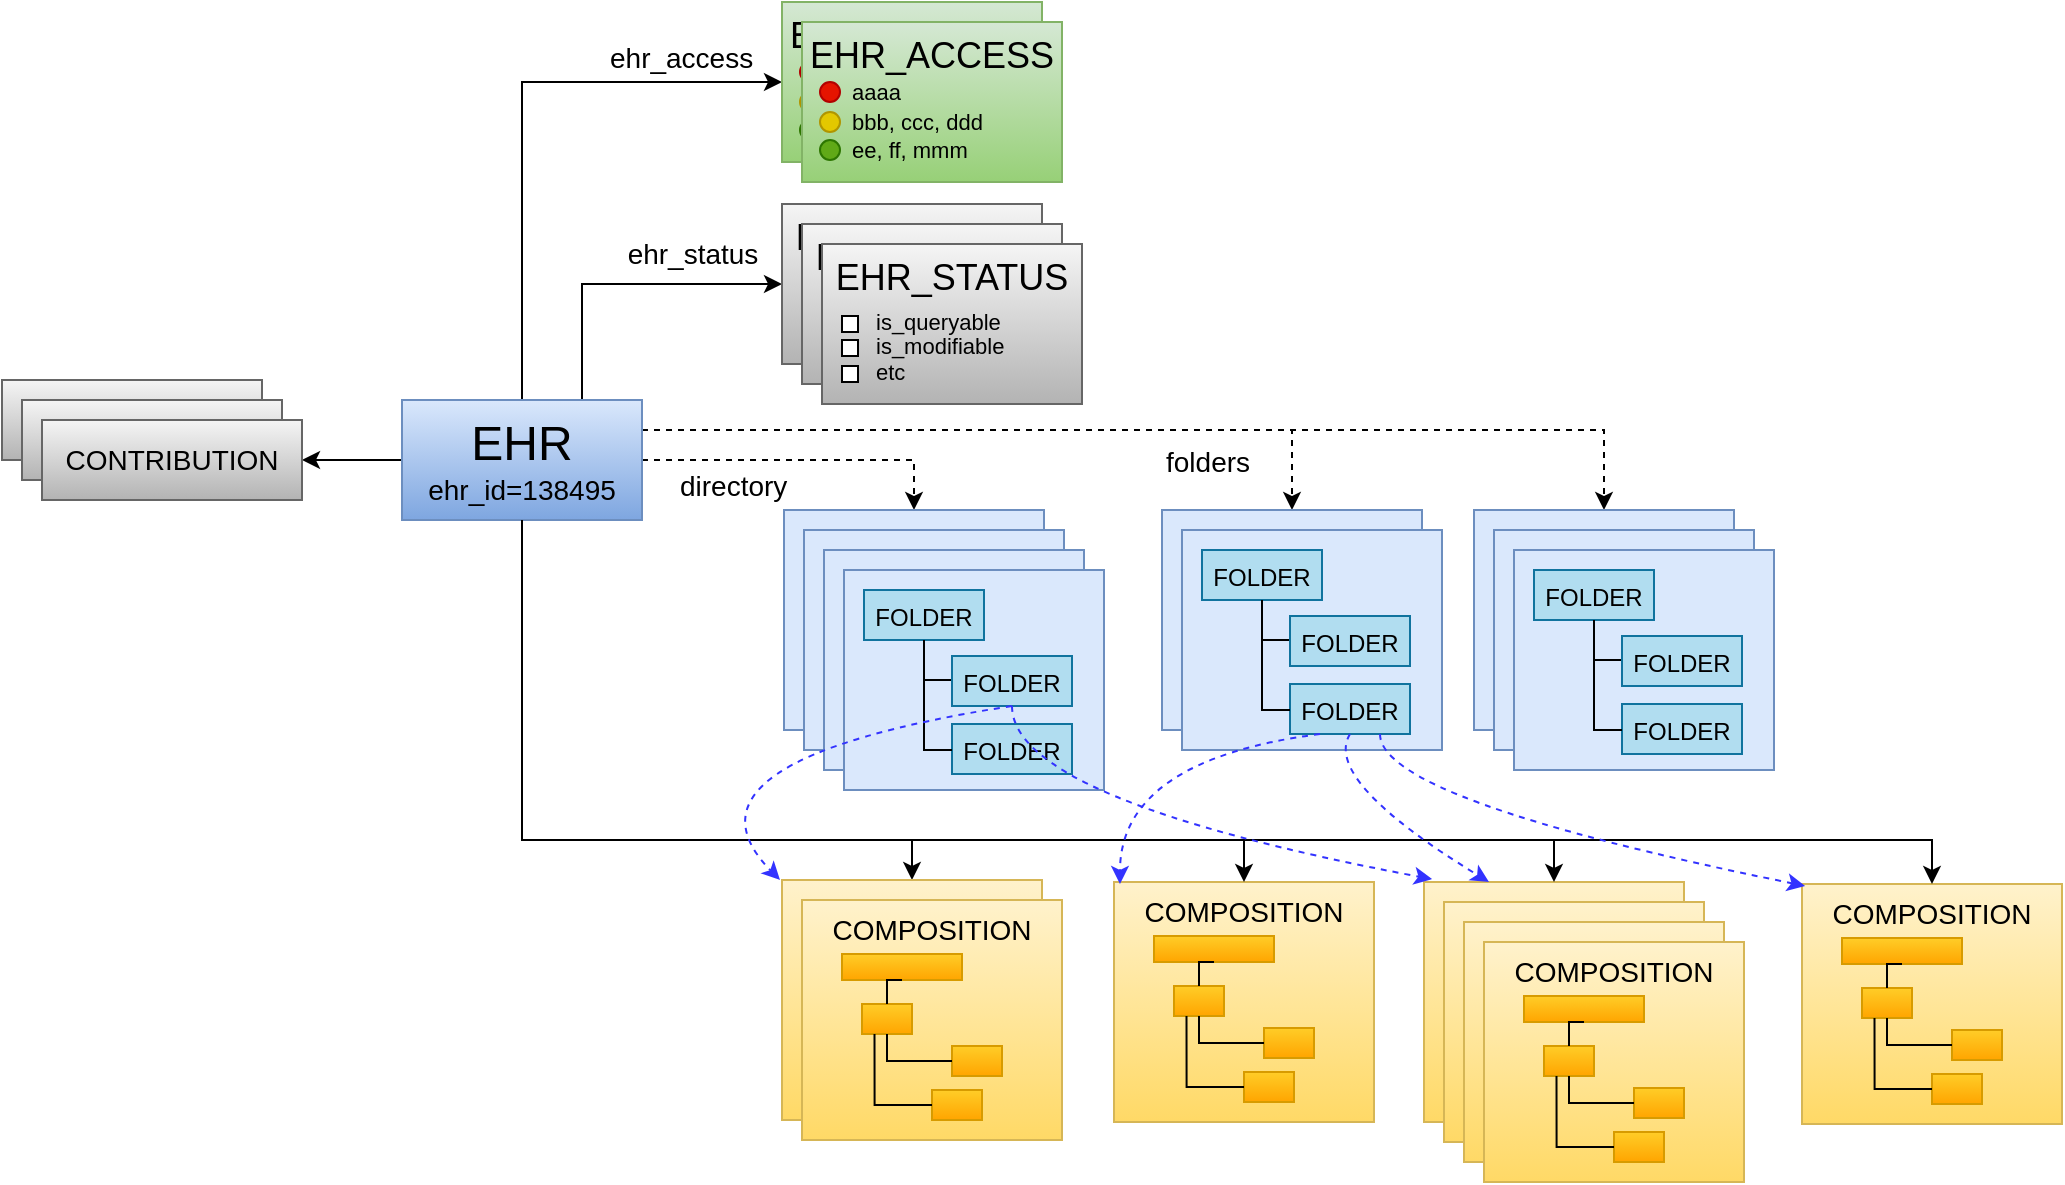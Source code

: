 <mxfile version="12.1.3" type="device" pages="1"><diagram id="qM1Hs8P01nw5Msz6h88f" name="Page-1"><mxGraphModel dx="1030" dy="705" grid="1" gridSize="10" guides="1" tooltips="1" connect="1" arrows="1" fold="1" page="1" pageScale="1" pageWidth="1169" pageHeight="827" math="0" shadow="0"><root><mxCell id="0"/><mxCell id="1" parent="0"/><mxCell id="fdILV5dKdMBhFhE3XUEr-6" style="edgeStyle=orthogonalEdgeStyle;rounded=0;orthogonalLoop=1;jettySize=auto;html=1;exitX=0;exitY=0.5;exitDx=0;exitDy=0;entryX=1;entryY=0.5;entryDx=0;entryDy=0;fontSize=14;" edge="1" parent="1" source="fdILV5dKdMBhFhE3XUEr-2" target="fdILV5dKdMBhFhE3XUEr-5"><mxGeometry relative="1" as="geometry"/></mxCell><mxCell id="fdILV5dKdMBhFhE3XUEr-37" style="edgeStyle=orthogonalEdgeStyle;rounded=0;orthogonalLoop=1;jettySize=auto;html=1;exitX=1;exitY=0.5;exitDx=0;exitDy=0;entryX=0.5;entryY=0;entryDx=0;entryDy=0;fontSize=14;dashed=1;" edge="1" parent="1" source="fdILV5dKdMBhFhE3XUEr-2" target="fdILV5dKdMBhFhE3XUEr-9"><mxGeometry relative="1" as="geometry"/></mxCell><mxCell id="fdILV5dKdMBhFhE3XUEr-38" style="edgeStyle=orthogonalEdgeStyle;rounded=0;orthogonalLoop=1;jettySize=auto;html=1;exitX=0.75;exitY=0;exitDx=0;exitDy=0;entryX=0;entryY=0.5;entryDx=0;entryDy=0;fontSize=14;" edge="1" parent="1" source="fdILV5dKdMBhFhE3XUEr-2" target="fdILV5dKdMBhFhE3XUEr-8"><mxGeometry relative="1" as="geometry"/></mxCell><mxCell id="fdILV5dKdMBhFhE3XUEr-44" value="ehr_status" style="text;html=1;resizable=0;points=[];align=center;verticalAlign=middle;labelBackgroundColor=#ffffff;fontSize=14;" vertex="1" connectable="0" parent="fdILV5dKdMBhFhE3XUEr-38"><mxGeometry x="0.091" y="-26" relative="1" as="geometry"><mxPoint x="27" y="-41.5" as="offset"/></mxGeometry></mxCell><mxCell id="fdILV5dKdMBhFhE3XUEr-39" style="edgeStyle=orthogonalEdgeStyle;rounded=0;orthogonalLoop=1;jettySize=auto;html=1;exitX=0.5;exitY=0;exitDx=0;exitDy=0;entryX=0;entryY=0.5;entryDx=0;entryDy=0;fontSize=14;" edge="1" parent="1" source="fdILV5dKdMBhFhE3XUEr-2" target="fdILV5dKdMBhFhE3XUEr-7"><mxGeometry relative="1" as="geometry"/></mxCell><mxCell id="fdILV5dKdMBhFhE3XUEr-160" style="edgeStyle=orthogonalEdgeStyle;rounded=0;orthogonalLoop=1;jettySize=auto;html=1;exitX=1;exitY=0.25;exitDx=0;exitDy=0;entryX=0.5;entryY=0;entryDx=0;entryDy=0;dashed=1;endArrow=classic;endFill=1;fontSize=12;" edge="1" parent="1" source="fdILV5dKdMBhFhE3XUEr-2" target="fdILV5dKdMBhFhE3XUEr-126"><mxGeometry relative="1" as="geometry"/></mxCell><mxCell id="fdILV5dKdMBhFhE3XUEr-161" style="edgeStyle=orthogonalEdgeStyle;rounded=0;orthogonalLoop=1;jettySize=auto;html=1;exitX=1;exitY=0.25;exitDx=0;exitDy=0;entryX=0.5;entryY=0;entryDx=0;entryDy=0;dashed=1;endArrow=classic;endFill=1;fontSize=12;" edge="1" parent="1" source="fdILV5dKdMBhFhE3XUEr-2" target="fdILV5dKdMBhFhE3XUEr-140"><mxGeometry relative="1" as="geometry"/></mxCell><mxCell id="fdILV5dKdMBhFhE3XUEr-262" style="edgeStyle=orthogonalEdgeStyle;rounded=0;orthogonalLoop=1;jettySize=auto;html=1;exitX=0.5;exitY=1;exitDx=0;exitDy=0;entryX=0.5;entryY=0;entryDx=0;entryDy=0;endArrow=classic;endFill=1;fontSize=12;" edge="1" parent="1" source="fdILV5dKdMBhFhE3XUEr-2" target="fdILV5dKdMBhFhE3XUEr-164"><mxGeometry relative="1" as="geometry"><Array as="points"><mxPoint x="280" y="460"/><mxPoint x="475" y="460"/></Array></mxGeometry></mxCell><mxCell id="fdILV5dKdMBhFhE3XUEr-2" value="&lt;font style=&quot;font-size: 24px&quot;&gt;EHR&lt;/font&gt;&lt;br style=&quot;font-size: 14px&quot;&gt;ehr_id=138495" style="rounded=0;whiteSpace=wrap;html=1;fontSize=14;fillColor=#dae8fc;strokeColor=#6c8ebf;gradientColor=#7ea6e0;" vertex="1" parent="1"><mxGeometry x="220" y="240" width="120" height="60" as="geometry"/></mxCell><mxCell id="fdILV5dKdMBhFhE3XUEr-3" value="CONTRIBUTION" style="rounded=0;whiteSpace=wrap;html=1;fontSize=14;fillColor=#f5f5f5;strokeColor=#666666;gradientColor=#b3b3b3;" vertex="1" parent="1"><mxGeometry x="20" y="230" width="130" height="40" as="geometry"/></mxCell><mxCell id="fdILV5dKdMBhFhE3XUEr-4" value="CONTRIBUTION" style="rounded=0;whiteSpace=wrap;html=1;fontSize=14;fillColor=#f5f5f5;strokeColor=#666666;gradientColor=#b3b3b3;" vertex="1" parent="1"><mxGeometry x="30" y="240" width="130" height="40" as="geometry"/></mxCell><mxCell id="fdILV5dKdMBhFhE3XUEr-5" value="CONTRIBUTION" style="rounded=0;whiteSpace=wrap;html=1;fontSize=14;fillColor=#f5f5f5;strokeColor=#666666;gradientColor=#b3b3b3;" vertex="1" parent="1"><mxGeometry x="40" y="250" width="130" height="40" as="geometry"/></mxCell><mxCell id="fdILV5dKdMBhFhE3XUEr-42" value="ehr_access" style="text;html=1;resizable=0;points=[];autosize=1;align=left;verticalAlign=top;spacingTop=-4;fontSize=14;" vertex="1" parent="1"><mxGeometry x="322" y="58" width="90" height="20" as="geometry"/></mxCell><mxCell id="fdILV5dKdMBhFhE3XUEr-45" value="directory" style="text;html=1;resizable=0;points=[];autosize=1;align=left;verticalAlign=top;spacingTop=-4;fontSize=14;" vertex="1" parent="1"><mxGeometry x="357" y="272" width="70" height="20" as="geometry"/></mxCell><mxCell id="fdILV5dKdMBhFhE3XUEr-46" value="folders" style="text;html=1;resizable=0;points=[];autosize=1;align=left;verticalAlign=top;spacingTop=-4;fontSize=14;" vertex="1" parent="1"><mxGeometry x="600" y="260" width="60" height="20" as="geometry"/></mxCell><mxCell id="fdILV5dKdMBhFhE3XUEr-62" value="" style="group" vertex="1" connectable="0" parent="1"><mxGeometry x="410" y="41" width="130" height="80" as="geometry"/></mxCell><mxCell id="fdILV5dKdMBhFhE3XUEr-7" value="&lt;font style=&quot;font-size: 18px&quot;&gt;EHR_ACCESS&lt;/font&gt;" style="rounded=0;whiteSpace=wrap;html=1;fontSize=14;fillColor=#d5e8d4;strokeColor=#82b366;gradientColor=#97d077;verticalAlign=top;" vertex="1" parent="fdILV5dKdMBhFhE3XUEr-62"><mxGeometry width="130" height="80" as="geometry"/></mxCell><mxCell id="fdILV5dKdMBhFhE3XUEr-61" value="" style="group" vertex="1" connectable="0" parent="fdILV5dKdMBhFhE3XUEr-62"><mxGeometry x="9" y="26" width="94" height="43" as="geometry"/></mxCell><mxCell id="fdILV5dKdMBhFhE3XUEr-55" value="" style="ellipse;whiteSpace=wrap;html=1;aspect=fixed;fontSize=11;fillColor=#e51400;strokeColor=#B20000;fontColor=#ffffff;" vertex="1" parent="fdILV5dKdMBhFhE3XUEr-61"><mxGeometry y="4" width="10" height="10" as="geometry"/></mxCell><mxCell id="fdILV5dKdMBhFhE3XUEr-56" value="aaaa" style="text;html=1;resizable=0;points=[];autosize=1;align=left;verticalAlign=top;spacingTop=-4;fontSize=11;" vertex="1" parent="fdILV5dKdMBhFhE3XUEr-61"><mxGeometry x="14" width="40" height="10" as="geometry"/></mxCell><mxCell id="fdILV5dKdMBhFhE3XUEr-57" value="" style="ellipse;whiteSpace=wrap;html=1;aspect=fixed;fontSize=11;fillColor=#e3c800;strokeColor=#B09500;fontColor=#ffffff;" vertex="1" parent="fdILV5dKdMBhFhE3XUEr-61"><mxGeometry y="19" width="10" height="10" as="geometry"/></mxCell><mxCell id="fdILV5dKdMBhFhE3XUEr-58" value="bbb, ccc, ddd" style="text;html=1;resizable=0;points=[];autosize=1;align=left;verticalAlign=top;spacingTop=-4;fontSize=11;" vertex="1" parent="fdILV5dKdMBhFhE3XUEr-61"><mxGeometry x="14" y="15" width="80" height="10" as="geometry"/></mxCell><mxCell id="fdILV5dKdMBhFhE3XUEr-59" value="" style="ellipse;whiteSpace=wrap;html=1;aspect=fixed;fontSize=11;fillColor=#60a917;strokeColor=#2D7600;fontColor=#ffffff;" vertex="1" parent="fdILV5dKdMBhFhE3XUEr-61"><mxGeometry y="33" width="10" height="10" as="geometry"/></mxCell><mxCell id="fdILV5dKdMBhFhE3XUEr-60" value="ee, ff, mmm" style="text;html=1;resizable=0;points=[];autosize=1;align=left;verticalAlign=top;spacingTop=-4;fontSize=11;" vertex="1" parent="fdILV5dKdMBhFhE3XUEr-61"><mxGeometry x="14" y="29" width="70" height="10" as="geometry"/></mxCell><mxCell id="fdILV5dKdMBhFhE3XUEr-63" value="" style="group" vertex="1" connectable="0" parent="1"><mxGeometry x="420" y="51" width="130" height="80" as="geometry"/></mxCell><mxCell id="fdILV5dKdMBhFhE3XUEr-64" value="&lt;font style=&quot;font-size: 18px&quot;&gt;EHR_ACCESS&lt;/font&gt;" style="rounded=0;whiteSpace=wrap;html=1;fontSize=14;fillColor=#d5e8d4;strokeColor=#82b366;gradientColor=#97d077;verticalAlign=top;" vertex="1" parent="fdILV5dKdMBhFhE3XUEr-63"><mxGeometry width="130" height="80" as="geometry"/></mxCell><mxCell id="fdILV5dKdMBhFhE3XUEr-65" value="" style="group" vertex="1" connectable="0" parent="fdILV5dKdMBhFhE3XUEr-63"><mxGeometry x="9" y="26" width="94" height="43" as="geometry"/></mxCell><mxCell id="fdILV5dKdMBhFhE3XUEr-66" value="" style="ellipse;whiteSpace=wrap;html=1;aspect=fixed;fontSize=11;fillColor=#e51400;strokeColor=#B20000;fontColor=#ffffff;" vertex="1" parent="fdILV5dKdMBhFhE3XUEr-65"><mxGeometry y="4" width="10" height="10" as="geometry"/></mxCell><mxCell id="fdILV5dKdMBhFhE3XUEr-67" value="aaaa" style="text;html=1;resizable=0;points=[];autosize=1;align=left;verticalAlign=top;spacingTop=-4;fontSize=11;" vertex="1" parent="fdILV5dKdMBhFhE3XUEr-65"><mxGeometry x="14" width="40" height="10" as="geometry"/></mxCell><mxCell id="fdILV5dKdMBhFhE3XUEr-68" value="" style="ellipse;whiteSpace=wrap;html=1;aspect=fixed;fontSize=11;fillColor=#e3c800;strokeColor=#B09500;fontColor=#ffffff;" vertex="1" parent="fdILV5dKdMBhFhE3XUEr-65"><mxGeometry y="19" width="10" height="10" as="geometry"/></mxCell><mxCell id="fdILV5dKdMBhFhE3XUEr-69" value="bbb, ccc, ddd" style="text;html=1;resizable=0;points=[];autosize=1;align=left;verticalAlign=top;spacingTop=-4;fontSize=11;" vertex="1" parent="fdILV5dKdMBhFhE3XUEr-65"><mxGeometry x="14" y="15" width="80" height="10" as="geometry"/></mxCell><mxCell id="fdILV5dKdMBhFhE3XUEr-70" value="" style="ellipse;whiteSpace=wrap;html=1;aspect=fixed;fontSize=11;fillColor=#60a917;strokeColor=#2D7600;fontColor=#ffffff;" vertex="1" parent="fdILV5dKdMBhFhE3XUEr-65"><mxGeometry y="33" width="10" height="10" as="geometry"/></mxCell><mxCell id="fdILV5dKdMBhFhE3XUEr-71" value="ee, ff, mmm" style="text;html=1;resizable=0;points=[];autosize=1;align=left;verticalAlign=top;spacingTop=-4;fontSize=11;" vertex="1" parent="fdILV5dKdMBhFhE3XUEr-65"><mxGeometry x="14" y="29" width="70" height="10" as="geometry"/></mxCell><mxCell id="fdILV5dKdMBhFhE3XUEr-72" value="" style="group" vertex="1" connectable="0" parent="1"><mxGeometry x="410" y="142" width="130" height="80" as="geometry"/></mxCell><mxCell id="fdILV5dKdMBhFhE3XUEr-8" value="&lt;font style=&quot;font-size: 18px&quot;&gt;EHR_STATUS&lt;/font&gt;" style="rounded=0;whiteSpace=wrap;html=1;fontSize=14;fillColor=#f5f5f5;strokeColor=#666666;gradientColor=#b3b3b3;verticalAlign=top;" vertex="1" parent="fdILV5dKdMBhFhE3XUEr-72"><mxGeometry width="130" height="80" as="geometry"/></mxCell><mxCell id="fdILV5dKdMBhFhE3XUEr-47" value="" style="whiteSpace=wrap;html=1;aspect=fixed;fontSize=14;" vertex="1" parent="fdILV5dKdMBhFhE3XUEr-72"><mxGeometry x="10" y="36" width="8" height="8" as="geometry"/></mxCell><mxCell id="fdILV5dKdMBhFhE3XUEr-48" value="is_queryable" style="text;html=1;resizable=0;points=[];autosize=1;align=left;verticalAlign=top;spacingTop=-4;fontSize=11;" vertex="1" parent="fdILV5dKdMBhFhE3XUEr-72"><mxGeometry x="25" y="30" width="80" height="10" as="geometry"/></mxCell><mxCell id="fdILV5dKdMBhFhE3XUEr-49" value="" style="whiteSpace=wrap;html=1;aspect=fixed;fontSize=14;" vertex="1" parent="fdILV5dKdMBhFhE3XUEr-72"><mxGeometry x="10" y="48" width="8" height="8" as="geometry"/></mxCell><mxCell id="fdILV5dKdMBhFhE3XUEr-50" value="is_modifiable" style="text;html=1;resizable=0;points=[];autosize=1;align=left;verticalAlign=top;spacingTop=-4;fontSize=11;" vertex="1" parent="fdILV5dKdMBhFhE3XUEr-72"><mxGeometry x="25" y="42" width="80" height="10" as="geometry"/></mxCell><mxCell id="fdILV5dKdMBhFhE3XUEr-53" value="" style="whiteSpace=wrap;html=1;aspect=fixed;fontSize=14;" vertex="1" parent="fdILV5dKdMBhFhE3XUEr-72"><mxGeometry x="10" y="61" width="8" height="8" as="geometry"/></mxCell><mxCell id="fdILV5dKdMBhFhE3XUEr-54" value="etc" style="text;html=1;resizable=0;points=[];autosize=1;align=left;verticalAlign=top;spacingTop=-4;fontSize=11;" vertex="1" parent="fdILV5dKdMBhFhE3XUEr-72"><mxGeometry x="25" y="55" width="30" height="10" as="geometry"/></mxCell><mxCell id="fdILV5dKdMBhFhE3XUEr-73" value="" style="group" vertex="1" connectable="0" parent="1"><mxGeometry x="420" y="152" width="130" height="80" as="geometry"/></mxCell><mxCell id="fdILV5dKdMBhFhE3XUEr-74" value="&lt;font style=&quot;font-size: 18px&quot;&gt;EHR_STATUS&lt;/font&gt;" style="rounded=0;whiteSpace=wrap;html=1;fontSize=14;fillColor=#f5f5f5;strokeColor=#666666;gradientColor=#b3b3b3;verticalAlign=top;" vertex="1" parent="fdILV5dKdMBhFhE3XUEr-73"><mxGeometry width="130" height="80" as="geometry"/></mxCell><mxCell id="fdILV5dKdMBhFhE3XUEr-75" value="" style="whiteSpace=wrap;html=1;aspect=fixed;fontSize=14;" vertex="1" parent="fdILV5dKdMBhFhE3XUEr-73"><mxGeometry x="10" y="36" width="8" height="8" as="geometry"/></mxCell><mxCell id="fdILV5dKdMBhFhE3XUEr-76" value="is_queryable" style="text;html=1;resizable=0;points=[];autosize=1;align=left;verticalAlign=top;spacingTop=-4;fontSize=11;" vertex="1" parent="fdILV5dKdMBhFhE3XUEr-73"><mxGeometry x="25" y="30" width="80" height="10" as="geometry"/></mxCell><mxCell id="fdILV5dKdMBhFhE3XUEr-77" value="" style="whiteSpace=wrap;html=1;aspect=fixed;fontSize=14;" vertex="1" parent="fdILV5dKdMBhFhE3XUEr-73"><mxGeometry x="10" y="48" width="8" height="8" as="geometry"/></mxCell><mxCell id="fdILV5dKdMBhFhE3XUEr-78" value="is_modifiable" style="text;html=1;resizable=0;points=[];autosize=1;align=left;verticalAlign=top;spacingTop=-4;fontSize=11;" vertex="1" parent="fdILV5dKdMBhFhE3XUEr-73"><mxGeometry x="25" y="42" width="80" height="10" as="geometry"/></mxCell><mxCell id="fdILV5dKdMBhFhE3XUEr-79" value="" style="whiteSpace=wrap;html=1;aspect=fixed;fontSize=14;" vertex="1" parent="fdILV5dKdMBhFhE3XUEr-73"><mxGeometry x="10" y="61" width="8" height="8" as="geometry"/></mxCell><mxCell id="fdILV5dKdMBhFhE3XUEr-80" value="etc" style="text;html=1;resizable=0;points=[];autosize=1;align=left;verticalAlign=top;spacingTop=-4;fontSize=11;" vertex="1" parent="fdILV5dKdMBhFhE3XUEr-73"><mxGeometry x="25" y="55" width="30" height="10" as="geometry"/></mxCell><mxCell id="fdILV5dKdMBhFhE3XUEr-81" value="" style="group" vertex="1" connectable="0" parent="1"><mxGeometry x="430" y="162" width="130" height="80" as="geometry"/></mxCell><mxCell id="fdILV5dKdMBhFhE3XUEr-82" value="&lt;font style=&quot;font-size: 18px&quot;&gt;EHR_STATUS&lt;/font&gt;" style="rounded=0;whiteSpace=wrap;html=1;fontSize=14;fillColor=#f5f5f5;strokeColor=#666666;gradientColor=#b3b3b3;verticalAlign=top;" vertex="1" parent="fdILV5dKdMBhFhE3XUEr-81"><mxGeometry width="130" height="80" as="geometry"/></mxCell><mxCell id="fdILV5dKdMBhFhE3XUEr-83" value="" style="whiteSpace=wrap;html=1;aspect=fixed;fontSize=14;" vertex="1" parent="fdILV5dKdMBhFhE3XUEr-81"><mxGeometry x="10" y="36" width="8" height="8" as="geometry"/></mxCell><mxCell id="fdILV5dKdMBhFhE3XUEr-84" value="is_queryable" style="text;html=1;resizable=0;points=[];autosize=1;align=left;verticalAlign=top;spacingTop=-4;fontSize=11;" vertex="1" parent="fdILV5dKdMBhFhE3XUEr-81"><mxGeometry x="25" y="30" width="80" height="10" as="geometry"/></mxCell><mxCell id="fdILV5dKdMBhFhE3XUEr-85" value="" style="whiteSpace=wrap;html=1;aspect=fixed;fontSize=14;" vertex="1" parent="fdILV5dKdMBhFhE3XUEr-81"><mxGeometry x="10" y="48" width="8" height="8" as="geometry"/></mxCell><mxCell id="fdILV5dKdMBhFhE3XUEr-86" value="is_modifiable" style="text;html=1;resizable=0;points=[];autosize=1;align=left;verticalAlign=top;spacingTop=-4;fontSize=11;" vertex="1" parent="fdILV5dKdMBhFhE3XUEr-81"><mxGeometry x="25" y="42" width="80" height="10" as="geometry"/></mxCell><mxCell id="fdILV5dKdMBhFhE3XUEr-87" value="" style="whiteSpace=wrap;html=1;aspect=fixed;fontSize=14;" vertex="1" parent="fdILV5dKdMBhFhE3XUEr-81"><mxGeometry x="10" y="61" width="8" height="8" as="geometry"/></mxCell><mxCell id="fdILV5dKdMBhFhE3XUEr-88" value="etc" style="text;html=1;resizable=0;points=[];autosize=1;align=left;verticalAlign=top;spacingTop=-4;fontSize=11;" vertex="1" parent="fdILV5dKdMBhFhE3XUEr-81"><mxGeometry x="25" y="55" width="30" height="10" as="geometry"/></mxCell><mxCell id="fdILV5dKdMBhFhE3XUEr-96" value="" style="group" vertex="1" connectable="0" parent="1"><mxGeometry x="411" y="295" width="130" height="110" as="geometry"/></mxCell><mxCell id="fdILV5dKdMBhFhE3XUEr-9" value="" style="rounded=0;whiteSpace=wrap;html=1;fontSize=14;fillColor=#dae8fc;strokeColor=#6c8ebf;verticalAlign=top;" vertex="1" parent="fdILV5dKdMBhFhE3XUEr-96"><mxGeometry width="130" height="110" as="geometry"/></mxCell><mxCell id="fdILV5dKdMBhFhE3XUEr-94" style="edgeStyle=orthogonalEdgeStyle;rounded=0;orthogonalLoop=1;jettySize=auto;html=1;exitX=0.5;exitY=1;exitDx=0;exitDy=0;fontSize=12;" edge="1" parent="fdILV5dKdMBhFhE3XUEr-96" source="fdILV5dKdMBhFhE3XUEr-89" target="fdILV5dKdMBhFhE3XUEr-9"><mxGeometry relative="1" as="geometry"/></mxCell><mxCell id="fdILV5dKdMBhFhE3XUEr-89" value="&lt;font style=&quot;font-size: 12px;&quot;&gt;FOLDER&lt;/font&gt;" style="rounded=0;whiteSpace=wrap;html=1;fontSize=12;fillColor=#b1ddf0;strokeColor=#10739e;verticalAlign=top;" vertex="1" parent="fdILV5dKdMBhFhE3XUEr-96"><mxGeometry x="10" y="10" width="60" height="25" as="geometry"/></mxCell><mxCell id="fdILV5dKdMBhFhE3XUEr-90" value="&lt;font style=&quot;font-size: 12px;&quot;&gt;FOLDER&lt;/font&gt;" style="rounded=0;whiteSpace=wrap;html=1;fontSize=12;fillColor=#b1ddf0;strokeColor=#10739e;verticalAlign=top;" vertex="1" parent="fdILV5dKdMBhFhE3XUEr-96"><mxGeometry x="54" y="43" width="60" height="25" as="geometry"/></mxCell><mxCell id="fdILV5dKdMBhFhE3XUEr-92" value="&lt;font style=&quot;font-size: 12px;&quot;&gt;FOLDER&lt;/font&gt;" style="rounded=0;whiteSpace=wrap;html=1;fontSize=12;fillColor=#b1ddf0;strokeColor=#10739e;verticalAlign=top;" vertex="1" parent="fdILV5dKdMBhFhE3XUEr-96"><mxGeometry x="54" y="77" width="60" height="25" as="geometry"/></mxCell><mxCell id="fdILV5dKdMBhFhE3XUEr-95" style="edgeStyle=orthogonalEdgeStyle;rounded=0;orthogonalLoop=1;jettySize=auto;html=1;exitX=0.5;exitY=1;exitDx=0;exitDy=0;fontSize=12;endArrow=none;endFill=0;" edge="1" parent="fdILV5dKdMBhFhE3XUEr-96" source="fdILV5dKdMBhFhE3XUEr-89" target="fdILV5dKdMBhFhE3XUEr-92"><mxGeometry relative="1" as="geometry"><Array as="points"><mxPoint x="40" y="90"/></Array></mxGeometry></mxCell><mxCell id="fdILV5dKdMBhFhE3XUEr-97" value="" style="group" vertex="1" connectable="0" parent="1"><mxGeometry x="421" y="305" width="130" height="110" as="geometry"/></mxCell><mxCell id="fdILV5dKdMBhFhE3XUEr-98" value="" style="rounded=0;whiteSpace=wrap;html=1;fontSize=14;fillColor=#dae8fc;strokeColor=#6c8ebf;verticalAlign=top;" vertex="1" parent="fdILV5dKdMBhFhE3XUEr-97"><mxGeometry width="130" height="110" as="geometry"/></mxCell><mxCell id="fdILV5dKdMBhFhE3XUEr-99" style="edgeStyle=orthogonalEdgeStyle;rounded=0;orthogonalLoop=1;jettySize=auto;html=1;exitX=0.5;exitY=1;exitDx=0;exitDy=0;fontSize=12;" edge="1" parent="fdILV5dKdMBhFhE3XUEr-97" source="fdILV5dKdMBhFhE3XUEr-100" target="fdILV5dKdMBhFhE3XUEr-98"><mxGeometry relative="1" as="geometry"/></mxCell><mxCell id="fdILV5dKdMBhFhE3XUEr-100" value="&lt;font style=&quot;font-size: 12px;&quot;&gt;FOLDER&lt;/font&gt;" style="rounded=0;whiteSpace=wrap;html=1;fontSize=12;fillColor=#b1ddf0;strokeColor=#10739e;verticalAlign=top;" vertex="1" parent="fdILV5dKdMBhFhE3XUEr-97"><mxGeometry x="10" y="10" width="60" height="25" as="geometry"/></mxCell><mxCell id="fdILV5dKdMBhFhE3XUEr-101" value="&lt;font style=&quot;font-size: 12px;&quot;&gt;FOLDER&lt;/font&gt;" style="rounded=0;whiteSpace=wrap;html=1;fontSize=12;fillColor=#b1ddf0;strokeColor=#10739e;verticalAlign=top;" vertex="1" parent="fdILV5dKdMBhFhE3XUEr-97"><mxGeometry x="54" y="43" width="60" height="25" as="geometry"/></mxCell><mxCell id="fdILV5dKdMBhFhE3XUEr-102" value="&lt;font style=&quot;font-size: 12px;&quot;&gt;FOLDER&lt;/font&gt;" style="rounded=0;whiteSpace=wrap;html=1;fontSize=12;fillColor=#b1ddf0;strokeColor=#10739e;verticalAlign=top;" vertex="1" parent="fdILV5dKdMBhFhE3XUEr-97"><mxGeometry x="54" y="77" width="60" height="25" as="geometry"/></mxCell><mxCell id="fdILV5dKdMBhFhE3XUEr-103" style="edgeStyle=orthogonalEdgeStyle;rounded=0;orthogonalLoop=1;jettySize=auto;html=1;exitX=0.5;exitY=1;exitDx=0;exitDy=0;fontSize=12;endArrow=none;endFill=0;" edge="1" parent="fdILV5dKdMBhFhE3XUEr-97" source="fdILV5dKdMBhFhE3XUEr-100" target="fdILV5dKdMBhFhE3XUEr-102"><mxGeometry relative="1" as="geometry"><Array as="points"><mxPoint x="40" y="90"/></Array></mxGeometry></mxCell><mxCell id="fdILV5dKdMBhFhE3XUEr-111" value="" style="group" vertex="1" connectable="0" parent="1"><mxGeometry x="431" y="315" width="130" height="110" as="geometry"/></mxCell><mxCell id="fdILV5dKdMBhFhE3XUEr-112" value="" style="rounded=0;whiteSpace=wrap;html=1;fontSize=14;fillColor=#dae8fc;strokeColor=#6c8ebf;verticalAlign=top;" vertex="1" parent="fdILV5dKdMBhFhE3XUEr-111"><mxGeometry width="130" height="110" as="geometry"/></mxCell><mxCell id="fdILV5dKdMBhFhE3XUEr-113" style="edgeStyle=orthogonalEdgeStyle;rounded=0;orthogonalLoop=1;jettySize=auto;html=1;exitX=0.5;exitY=1;exitDx=0;exitDy=0;fontSize=12;" edge="1" parent="fdILV5dKdMBhFhE3XUEr-111" source="fdILV5dKdMBhFhE3XUEr-114" target="fdILV5dKdMBhFhE3XUEr-112"><mxGeometry relative="1" as="geometry"/></mxCell><mxCell id="fdILV5dKdMBhFhE3XUEr-114" value="&lt;font style=&quot;font-size: 12px;&quot;&gt;FOLDER&lt;/font&gt;" style="rounded=0;whiteSpace=wrap;html=1;fontSize=12;fillColor=#b1ddf0;strokeColor=#10739e;verticalAlign=top;" vertex="1" parent="fdILV5dKdMBhFhE3XUEr-111"><mxGeometry x="10" y="10" width="60" height="25" as="geometry"/></mxCell><mxCell id="fdILV5dKdMBhFhE3XUEr-115" value="&lt;font style=&quot;font-size: 12px;&quot;&gt;FOLDER&lt;/font&gt;" style="rounded=0;whiteSpace=wrap;html=1;fontSize=12;fillColor=#b1ddf0;strokeColor=#10739e;verticalAlign=top;" vertex="1" parent="fdILV5dKdMBhFhE3XUEr-111"><mxGeometry x="54" y="43" width="60" height="25" as="geometry"/></mxCell><mxCell id="fdILV5dKdMBhFhE3XUEr-116" value="&lt;font style=&quot;font-size: 12px;&quot;&gt;FOLDER&lt;/font&gt;" style="rounded=0;whiteSpace=wrap;html=1;fontSize=12;fillColor=#b1ddf0;strokeColor=#10739e;verticalAlign=top;" vertex="1" parent="fdILV5dKdMBhFhE3XUEr-111"><mxGeometry x="54" y="77" width="60" height="25" as="geometry"/></mxCell><mxCell id="fdILV5dKdMBhFhE3XUEr-117" style="edgeStyle=orthogonalEdgeStyle;rounded=0;orthogonalLoop=1;jettySize=auto;html=1;exitX=0.5;exitY=1;exitDx=0;exitDy=0;fontSize=12;endArrow=none;endFill=0;" edge="1" parent="fdILV5dKdMBhFhE3XUEr-111" source="fdILV5dKdMBhFhE3XUEr-114" target="fdILV5dKdMBhFhE3XUEr-116"><mxGeometry relative="1" as="geometry"><Array as="points"><mxPoint x="40" y="90"/></Array></mxGeometry></mxCell><mxCell id="fdILV5dKdMBhFhE3XUEr-118" value="" style="group" vertex="1" connectable="0" parent="1"><mxGeometry x="441" y="325" width="130" height="110" as="geometry"/></mxCell><mxCell id="fdILV5dKdMBhFhE3XUEr-119" value="" style="rounded=0;whiteSpace=wrap;html=1;fontSize=14;fillColor=#dae8fc;strokeColor=#6c8ebf;verticalAlign=top;" vertex="1" parent="fdILV5dKdMBhFhE3XUEr-118"><mxGeometry width="130" height="110" as="geometry"/></mxCell><mxCell id="fdILV5dKdMBhFhE3XUEr-120" style="edgeStyle=orthogonalEdgeStyle;rounded=0;orthogonalLoop=1;jettySize=auto;html=1;exitX=0.5;exitY=1;exitDx=0;exitDy=0;fontSize=12;" edge="1" parent="fdILV5dKdMBhFhE3XUEr-118" source="fdILV5dKdMBhFhE3XUEr-121" target="fdILV5dKdMBhFhE3XUEr-119"><mxGeometry relative="1" as="geometry"/></mxCell><mxCell id="fdILV5dKdMBhFhE3XUEr-121" value="&lt;font style=&quot;font-size: 12px;&quot;&gt;FOLDER&lt;/font&gt;" style="rounded=0;whiteSpace=wrap;html=1;fontSize=12;fillColor=#b1ddf0;strokeColor=#10739e;verticalAlign=top;" vertex="1" parent="fdILV5dKdMBhFhE3XUEr-118"><mxGeometry x="10" y="10" width="60" height="25" as="geometry"/></mxCell><mxCell id="fdILV5dKdMBhFhE3XUEr-122" value="&lt;font style=&quot;font-size: 12px;&quot;&gt;FOLDER&lt;/font&gt;" style="rounded=0;whiteSpace=wrap;html=1;fontSize=12;fillColor=#b1ddf0;strokeColor=#10739e;verticalAlign=top;" vertex="1" parent="fdILV5dKdMBhFhE3XUEr-118"><mxGeometry x="54" y="43" width="60" height="25" as="geometry"/></mxCell><mxCell id="fdILV5dKdMBhFhE3XUEr-123" value="&lt;font style=&quot;font-size: 12px;&quot;&gt;FOLDER&lt;/font&gt;" style="rounded=0;whiteSpace=wrap;html=1;fontSize=12;fillColor=#b1ddf0;strokeColor=#10739e;verticalAlign=top;" vertex="1" parent="fdILV5dKdMBhFhE3XUEr-118"><mxGeometry x="54" y="77" width="60" height="25" as="geometry"/></mxCell><mxCell id="fdILV5dKdMBhFhE3XUEr-124" style="edgeStyle=orthogonalEdgeStyle;rounded=0;orthogonalLoop=1;jettySize=auto;html=1;exitX=0.5;exitY=1;exitDx=0;exitDy=0;fontSize=12;endArrow=none;endFill=0;" edge="1" parent="fdILV5dKdMBhFhE3XUEr-118" source="fdILV5dKdMBhFhE3XUEr-121" target="fdILV5dKdMBhFhE3XUEr-123"><mxGeometry relative="1" as="geometry"><Array as="points"><mxPoint x="40" y="90"/></Array></mxGeometry></mxCell><mxCell id="fdILV5dKdMBhFhE3XUEr-125" value="" style="group" vertex="1" connectable="0" parent="1"><mxGeometry x="600" y="295" width="130" height="110" as="geometry"/></mxCell><mxCell id="fdILV5dKdMBhFhE3XUEr-126" value="" style="rounded=0;whiteSpace=wrap;html=1;fontSize=14;fillColor=#dae8fc;strokeColor=#6c8ebf;verticalAlign=top;" vertex="1" parent="fdILV5dKdMBhFhE3XUEr-125"><mxGeometry width="130" height="110" as="geometry"/></mxCell><mxCell id="fdILV5dKdMBhFhE3XUEr-127" style="edgeStyle=orthogonalEdgeStyle;rounded=0;orthogonalLoop=1;jettySize=auto;html=1;exitX=0.5;exitY=1;exitDx=0;exitDy=0;fontSize=12;" edge="1" parent="fdILV5dKdMBhFhE3XUEr-125" source="fdILV5dKdMBhFhE3XUEr-128" target="fdILV5dKdMBhFhE3XUEr-126"><mxGeometry relative="1" as="geometry"/></mxCell><mxCell id="fdILV5dKdMBhFhE3XUEr-128" value="&lt;font style=&quot;font-size: 12px;&quot;&gt;FOLDER&lt;/font&gt;" style="rounded=0;whiteSpace=wrap;html=1;fontSize=12;fillColor=#b1ddf0;strokeColor=#10739e;verticalAlign=top;" vertex="1" parent="fdILV5dKdMBhFhE3XUEr-125"><mxGeometry x="10" y="10" width="60" height="25" as="geometry"/></mxCell><mxCell id="fdILV5dKdMBhFhE3XUEr-129" value="&lt;font style=&quot;font-size: 12px;&quot;&gt;FOLDER&lt;/font&gt;" style="rounded=0;whiteSpace=wrap;html=1;fontSize=12;fillColor=#b1ddf0;strokeColor=#10739e;verticalAlign=top;" vertex="1" parent="fdILV5dKdMBhFhE3XUEr-125"><mxGeometry x="54" y="43" width="60" height="25" as="geometry"/></mxCell><mxCell id="fdILV5dKdMBhFhE3XUEr-130" value="&lt;font style=&quot;font-size: 12px;&quot;&gt;FOLDER&lt;/font&gt;" style="rounded=0;whiteSpace=wrap;html=1;fontSize=12;fillColor=#b1ddf0;strokeColor=#10739e;verticalAlign=top;" vertex="1" parent="fdILV5dKdMBhFhE3XUEr-125"><mxGeometry x="54" y="77" width="60" height="25" as="geometry"/></mxCell><mxCell id="fdILV5dKdMBhFhE3XUEr-131" style="edgeStyle=orthogonalEdgeStyle;rounded=0;orthogonalLoop=1;jettySize=auto;html=1;exitX=0.5;exitY=1;exitDx=0;exitDy=0;fontSize=12;endArrow=none;endFill=0;" edge="1" parent="fdILV5dKdMBhFhE3XUEr-125" source="fdILV5dKdMBhFhE3XUEr-128" target="fdILV5dKdMBhFhE3XUEr-130"><mxGeometry relative="1" as="geometry"><Array as="points"><mxPoint x="40" y="90"/></Array></mxGeometry></mxCell><mxCell id="fdILV5dKdMBhFhE3XUEr-132" value="" style="group" vertex="1" connectable="0" parent="1"><mxGeometry x="610" y="305" width="130" height="110" as="geometry"/></mxCell><mxCell id="fdILV5dKdMBhFhE3XUEr-133" value="" style="rounded=0;whiteSpace=wrap;html=1;fontSize=14;fillColor=#dae8fc;strokeColor=#6c8ebf;verticalAlign=top;" vertex="1" parent="fdILV5dKdMBhFhE3XUEr-132"><mxGeometry width="130" height="110" as="geometry"/></mxCell><mxCell id="fdILV5dKdMBhFhE3XUEr-134" style="edgeStyle=orthogonalEdgeStyle;rounded=0;orthogonalLoop=1;jettySize=auto;html=1;exitX=0.5;exitY=1;exitDx=0;exitDy=0;fontSize=12;" edge="1" parent="fdILV5dKdMBhFhE3XUEr-132" source="fdILV5dKdMBhFhE3XUEr-135" target="fdILV5dKdMBhFhE3XUEr-133"><mxGeometry relative="1" as="geometry"/></mxCell><mxCell id="fdILV5dKdMBhFhE3XUEr-135" value="&lt;font style=&quot;font-size: 12px;&quot;&gt;FOLDER&lt;/font&gt;" style="rounded=0;whiteSpace=wrap;html=1;fontSize=12;fillColor=#b1ddf0;strokeColor=#10739e;verticalAlign=top;" vertex="1" parent="fdILV5dKdMBhFhE3XUEr-132"><mxGeometry x="10" y="10" width="60" height="25" as="geometry"/></mxCell><mxCell id="fdILV5dKdMBhFhE3XUEr-136" value="&lt;font style=&quot;font-size: 12px;&quot;&gt;FOLDER&lt;/font&gt;" style="rounded=0;whiteSpace=wrap;html=1;fontSize=12;fillColor=#b1ddf0;strokeColor=#10739e;verticalAlign=top;" vertex="1" parent="fdILV5dKdMBhFhE3XUEr-132"><mxGeometry x="54" y="43" width="60" height="25" as="geometry"/></mxCell><mxCell id="fdILV5dKdMBhFhE3XUEr-137" value="&lt;font style=&quot;font-size: 12px;&quot;&gt;FOLDER&lt;/font&gt;" style="rounded=0;whiteSpace=wrap;html=1;fontSize=12;fillColor=#b1ddf0;strokeColor=#10739e;verticalAlign=top;" vertex="1" parent="fdILV5dKdMBhFhE3XUEr-132"><mxGeometry x="54" y="77" width="60" height="25" as="geometry"/></mxCell><mxCell id="fdILV5dKdMBhFhE3XUEr-138" style="edgeStyle=orthogonalEdgeStyle;rounded=0;orthogonalLoop=1;jettySize=auto;html=1;exitX=0.5;exitY=1;exitDx=0;exitDy=0;fontSize=12;endArrow=none;endFill=0;" edge="1" parent="fdILV5dKdMBhFhE3XUEr-132" source="fdILV5dKdMBhFhE3XUEr-135" target="fdILV5dKdMBhFhE3XUEr-137"><mxGeometry relative="1" as="geometry"><Array as="points"><mxPoint x="40" y="90"/></Array></mxGeometry></mxCell><mxCell id="fdILV5dKdMBhFhE3XUEr-139" value="" style="group" vertex="1" connectable="0" parent="1"><mxGeometry x="756" y="295" width="130" height="110" as="geometry"/></mxCell><mxCell id="fdILV5dKdMBhFhE3XUEr-140" value="" style="rounded=0;whiteSpace=wrap;html=1;fontSize=14;fillColor=#dae8fc;strokeColor=#6c8ebf;verticalAlign=top;" vertex="1" parent="fdILV5dKdMBhFhE3XUEr-139"><mxGeometry width="130" height="110" as="geometry"/></mxCell><mxCell id="fdILV5dKdMBhFhE3XUEr-141" style="edgeStyle=orthogonalEdgeStyle;rounded=0;orthogonalLoop=1;jettySize=auto;html=1;exitX=0.5;exitY=1;exitDx=0;exitDy=0;fontSize=12;" edge="1" parent="fdILV5dKdMBhFhE3XUEr-139" source="fdILV5dKdMBhFhE3XUEr-142" target="fdILV5dKdMBhFhE3XUEr-140"><mxGeometry relative="1" as="geometry"/></mxCell><mxCell id="fdILV5dKdMBhFhE3XUEr-142" value="&lt;font style=&quot;font-size: 12px;&quot;&gt;FOLDER&lt;/font&gt;" style="rounded=0;whiteSpace=wrap;html=1;fontSize=12;fillColor=#b1ddf0;strokeColor=#10739e;verticalAlign=top;" vertex="1" parent="fdILV5dKdMBhFhE3XUEr-139"><mxGeometry x="10" y="10" width="60" height="25" as="geometry"/></mxCell><mxCell id="fdILV5dKdMBhFhE3XUEr-143" value="&lt;font style=&quot;font-size: 12px;&quot;&gt;FOLDER&lt;/font&gt;" style="rounded=0;whiteSpace=wrap;html=1;fontSize=12;fillColor=#b1ddf0;strokeColor=#10739e;verticalAlign=top;" vertex="1" parent="fdILV5dKdMBhFhE3XUEr-139"><mxGeometry x="54" y="43" width="60" height="25" as="geometry"/></mxCell><mxCell id="fdILV5dKdMBhFhE3XUEr-144" value="&lt;font style=&quot;font-size: 12px;&quot;&gt;FOLDER&lt;/font&gt;" style="rounded=0;whiteSpace=wrap;html=1;fontSize=12;fillColor=#b1ddf0;strokeColor=#10739e;verticalAlign=top;" vertex="1" parent="fdILV5dKdMBhFhE3XUEr-139"><mxGeometry x="54" y="77" width="60" height="25" as="geometry"/></mxCell><mxCell id="fdILV5dKdMBhFhE3XUEr-145" style="edgeStyle=orthogonalEdgeStyle;rounded=0;orthogonalLoop=1;jettySize=auto;html=1;exitX=0.5;exitY=1;exitDx=0;exitDy=0;fontSize=12;endArrow=none;endFill=0;" edge="1" parent="fdILV5dKdMBhFhE3XUEr-139" source="fdILV5dKdMBhFhE3XUEr-142" target="fdILV5dKdMBhFhE3XUEr-144"><mxGeometry relative="1" as="geometry"><Array as="points"><mxPoint x="40" y="90"/></Array></mxGeometry></mxCell><mxCell id="fdILV5dKdMBhFhE3XUEr-146" value="" style="group" vertex="1" connectable="0" parent="1"><mxGeometry x="766" y="305" width="130" height="110" as="geometry"/></mxCell><mxCell id="fdILV5dKdMBhFhE3XUEr-147" value="" style="rounded=0;whiteSpace=wrap;html=1;fontSize=14;fillColor=#dae8fc;strokeColor=#6c8ebf;verticalAlign=top;" vertex="1" parent="fdILV5dKdMBhFhE3XUEr-146"><mxGeometry width="130" height="110" as="geometry"/></mxCell><mxCell id="fdILV5dKdMBhFhE3XUEr-148" style="edgeStyle=orthogonalEdgeStyle;rounded=0;orthogonalLoop=1;jettySize=auto;html=1;exitX=0.5;exitY=1;exitDx=0;exitDy=0;fontSize=12;" edge="1" parent="fdILV5dKdMBhFhE3XUEr-146" source="fdILV5dKdMBhFhE3XUEr-149" target="fdILV5dKdMBhFhE3XUEr-147"><mxGeometry relative="1" as="geometry"/></mxCell><mxCell id="fdILV5dKdMBhFhE3XUEr-149" value="&lt;font style=&quot;font-size: 12px;&quot;&gt;FOLDER&lt;/font&gt;" style="rounded=0;whiteSpace=wrap;html=1;fontSize=12;fillColor=#b1ddf0;strokeColor=#10739e;verticalAlign=top;" vertex="1" parent="fdILV5dKdMBhFhE3XUEr-146"><mxGeometry x="10" y="10" width="60" height="25" as="geometry"/></mxCell><mxCell id="fdILV5dKdMBhFhE3XUEr-150" value="&lt;font style=&quot;font-size: 12px;&quot;&gt;FOLDER&lt;/font&gt;" style="rounded=0;whiteSpace=wrap;html=1;fontSize=12;fillColor=#b1ddf0;strokeColor=#10739e;verticalAlign=top;" vertex="1" parent="fdILV5dKdMBhFhE3XUEr-146"><mxGeometry x="54" y="43" width="60" height="25" as="geometry"/></mxCell><mxCell id="fdILV5dKdMBhFhE3XUEr-151" value="&lt;font style=&quot;font-size: 12px;&quot;&gt;FOLDER&lt;/font&gt;" style="rounded=0;whiteSpace=wrap;html=1;fontSize=12;fillColor=#b1ddf0;strokeColor=#10739e;verticalAlign=top;" vertex="1" parent="fdILV5dKdMBhFhE3XUEr-146"><mxGeometry x="54" y="77" width="60" height="25" as="geometry"/></mxCell><mxCell id="fdILV5dKdMBhFhE3XUEr-152" style="edgeStyle=orthogonalEdgeStyle;rounded=0;orthogonalLoop=1;jettySize=auto;html=1;exitX=0.5;exitY=1;exitDx=0;exitDy=0;fontSize=12;endArrow=none;endFill=0;" edge="1" parent="fdILV5dKdMBhFhE3XUEr-146" source="fdILV5dKdMBhFhE3XUEr-149" target="fdILV5dKdMBhFhE3XUEr-151"><mxGeometry relative="1" as="geometry"><Array as="points"><mxPoint x="40" y="90"/></Array></mxGeometry></mxCell><mxCell id="fdILV5dKdMBhFhE3XUEr-153" value="" style="group" vertex="1" connectable="0" parent="1"><mxGeometry x="776" y="315" width="130" height="110" as="geometry"/></mxCell><mxCell id="fdILV5dKdMBhFhE3XUEr-154" value="" style="rounded=0;whiteSpace=wrap;html=1;fontSize=14;fillColor=#dae8fc;strokeColor=#6c8ebf;verticalAlign=top;" vertex="1" parent="fdILV5dKdMBhFhE3XUEr-153"><mxGeometry width="130" height="110" as="geometry"/></mxCell><mxCell id="fdILV5dKdMBhFhE3XUEr-155" style="edgeStyle=orthogonalEdgeStyle;rounded=0;orthogonalLoop=1;jettySize=auto;html=1;exitX=0.5;exitY=1;exitDx=0;exitDy=0;fontSize=12;" edge="1" parent="fdILV5dKdMBhFhE3XUEr-153" source="fdILV5dKdMBhFhE3XUEr-156" target="fdILV5dKdMBhFhE3XUEr-154"><mxGeometry relative="1" as="geometry"/></mxCell><mxCell id="fdILV5dKdMBhFhE3XUEr-156" value="&lt;font style=&quot;font-size: 12px;&quot;&gt;FOLDER&lt;/font&gt;" style="rounded=0;whiteSpace=wrap;html=1;fontSize=12;fillColor=#b1ddf0;strokeColor=#10739e;verticalAlign=top;" vertex="1" parent="fdILV5dKdMBhFhE3XUEr-153"><mxGeometry x="10" y="10" width="60" height="25" as="geometry"/></mxCell><mxCell id="fdILV5dKdMBhFhE3XUEr-157" value="&lt;font style=&quot;font-size: 12px;&quot;&gt;FOLDER&lt;/font&gt;" style="rounded=0;whiteSpace=wrap;html=1;fontSize=12;fillColor=#b1ddf0;strokeColor=#10739e;verticalAlign=top;" vertex="1" parent="fdILV5dKdMBhFhE3XUEr-153"><mxGeometry x="54" y="43" width="60" height="25" as="geometry"/></mxCell><mxCell id="fdILV5dKdMBhFhE3XUEr-158" value="&lt;font style=&quot;font-size: 12px;&quot;&gt;FOLDER&lt;/font&gt;" style="rounded=0;whiteSpace=wrap;html=1;fontSize=12;fillColor=#b1ddf0;strokeColor=#10739e;verticalAlign=top;" vertex="1" parent="fdILV5dKdMBhFhE3XUEr-153"><mxGeometry x="54" y="77" width="60" height="25" as="geometry"/></mxCell><mxCell id="fdILV5dKdMBhFhE3XUEr-159" style="edgeStyle=orthogonalEdgeStyle;rounded=0;orthogonalLoop=1;jettySize=auto;html=1;exitX=0.5;exitY=1;exitDx=0;exitDy=0;fontSize=12;endArrow=none;endFill=0;" edge="1" parent="fdILV5dKdMBhFhE3XUEr-153" source="fdILV5dKdMBhFhE3XUEr-156" target="fdILV5dKdMBhFhE3XUEr-158"><mxGeometry relative="1" as="geometry"><Array as="points"><mxPoint x="40" y="90"/></Array></mxGeometry></mxCell><mxCell id="fdILV5dKdMBhFhE3XUEr-191" value="" style="group" vertex="1" connectable="0" parent="1"><mxGeometry x="410" y="480" width="130" height="120" as="geometry"/></mxCell><mxCell id="fdILV5dKdMBhFhE3XUEr-180" value="" style="group" vertex="1" connectable="0" parent="fdILV5dKdMBhFhE3XUEr-191"><mxGeometry width="130" height="120" as="geometry"/></mxCell><mxCell id="fdILV5dKdMBhFhE3XUEr-164" value="COMPOSITION" style="rounded=0;whiteSpace=wrap;html=1;fontSize=14;fillColor=#fff2cc;strokeColor=#d6b656;verticalAlign=top;gradientColor=#ffd966;" vertex="1" parent="fdILV5dKdMBhFhE3XUEr-180"><mxGeometry width="130" height="120" as="geometry"/></mxCell><mxCell id="fdILV5dKdMBhFhE3XUEr-166" value="" style="rounded=0;whiteSpace=wrap;html=1;fontSize=12;fillColor=#ffcd28;strokeColor=#d79b00;verticalAlign=top;gradientColor=#ffa500;" vertex="1" parent="fdILV5dKdMBhFhE3XUEr-180"><mxGeometry x="20" y="27" width="60" height="13" as="geometry"/></mxCell><mxCell id="fdILV5dKdMBhFhE3XUEr-168" value="" style="rounded=0;whiteSpace=wrap;html=1;fontSize=12;fillColor=#ffcd28;strokeColor=#d79b00;verticalAlign=top;gradientColor=#ffa500;" vertex="1" parent="fdILV5dKdMBhFhE3XUEr-180"><mxGeometry x="30" y="52" width="25" height="15" as="geometry"/></mxCell><mxCell id="fdILV5dKdMBhFhE3XUEr-173" style="edgeStyle=orthogonalEdgeStyle;rounded=0;orthogonalLoop=1;jettySize=auto;html=1;exitX=0.5;exitY=1;exitDx=0;exitDy=0;entryX=0.5;entryY=0;entryDx=0;entryDy=0;endArrow=none;endFill=0;fontSize=12;" edge="1" parent="fdILV5dKdMBhFhE3XUEr-180" source="fdILV5dKdMBhFhE3XUEr-166" target="fdILV5dKdMBhFhE3XUEr-168"><mxGeometry relative="1" as="geometry"/></mxCell><mxCell id="fdILV5dKdMBhFhE3XUEr-171" value="" style="rounded=0;whiteSpace=wrap;html=1;fontSize=12;fillColor=#ffcd28;strokeColor=#d79b00;verticalAlign=top;gradientColor=#ffa500;" vertex="1" parent="fdILV5dKdMBhFhE3XUEr-180"><mxGeometry x="75" y="73" width="25" height="15" as="geometry"/></mxCell><mxCell id="fdILV5dKdMBhFhE3XUEr-179" style="edgeStyle=orthogonalEdgeStyle;rounded=0;orthogonalLoop=1;jettySize=auto;html=1;exitX=0.5;exitY=1;exitDx=0;exitDy=0;entryX=0;entryY=0.5;entryDx=0;entryDy=0;endArrow=none;endFill=0;fontSize=12;" edge="1" parent="fdILV5dKdMBhFhE3XUEr-180" source="fdILV5dKdMBhFhE3XUEr-168" target="fdILV5dKdMBhFhE3XUEr-171"><mxGeometry relative="1" as="geometry"><Array as="points"><mxPoint x="43" y="81"/></Array></mxGeometry></mxCell><mxCell id="fdILV5dKdMBhFhE3XUEr-172" value="" style="rounded=0;whiteSpace=wrap;html=1;fontSize=12;fillColor=#ffcd28;strokeColor=#d79b00;verticalAlign=top;gradientColor=#ffa500;" vertex="1" parent="fdILV5dKdMBhFhE3XUEr-180"><mxGeometry x="65" y="95" width="25" height="15" as="geometry"/></mxCell><mxCell id="fdILV5dKdMBhFhE3XUEr-178" style="edgeStyle=orthogonalEdgeStyle;rounded=0;orthogonalLoop=1;jettySize=auto;html=1;exitX=0.25;exitY=1;exitDx=0;exitDy=0;entryX=0;entryY=0.5;entryDx=0;entryDy=0;endArrow=none;endFill=0;fontSize=12;" edge="1" parent="fdILV5dKdMBhFhE3XUEr-180" source="fdILV5dKdMBhFhE3XUEr-168" target="fdILV5dKdMBhFhE3XUEr-172"><mxGeometry relative="1" as="geometry"/></mxCell><mxCell id="fdILV5dKdMBhFhE3XUEr-192" value="" style="group" vertex="1" connectable="0" parent="1"><mxGeometry x="420" y="490" width="130" height="120" as="geometry"/></mxCell><mxCell id="fdILV5dKdMBhFhE3XUEr-193" value="" style="group" vertex="1" connectable="0" parent="fdILV5dKdMBhFhE3XUEr-192"><mxGeometry width="130" height="120" as="geometry"/></mxCell><mxCell id="fdILV5dKdMBhFhE3XUEr-194" value="COMPOSITION" style="rounded=0;whiteSpace=wrap;html=1;fontSize=14;fillColor=#fff2cc;strokeColor=#d6b656;verticalAlign=top;gradientColor=#ffd966;" vertex="1" parent="fdILV5dKdMBhFhE3XUEr-193"><mxGeometry width="130" height="120" as="geometry"/></mxCell><mxCell id="fdILV5dKdMBhFhE3XUEr-195" value="" style="rounded=0;whiteSpace=wrap;html=1;fontSize=12;fillColor=#ffcd28;strokeColor=#d79b00;verticalAlign=top;gradientColor=#ffa500;" vertex="1" parent="fdILV5dKdMBhFhE3XUEr-193"><mxGeometry x="20" y="27" width="60" height="13" as="geometry"/></mxCell><mxCell id="fdILV5dKdMBhFhE3XUEr-196" value="" style="rounded=0;whiteSpace=wrap;html=1;fontSize=12;fillColor=#ffcd28;strokeColor=#d79b00;verticalAlign=top;gradientColor=#ffa500;" vertex="1" parent="fdILV5dKdMBhFhE3XUEr-193"><mxGeometry x="30" y="52" width="25" height="15" as="geometry"/></mxCell><mxCell id="fdILV5dKdMBhFhE3XUEr-197" style="edgeStyle=orthogonalEdgeStyle;rounded=0;orthogonalLoop=1;jettySize=auto;html=1;exitX=0.5;exitY=1;exitDx=0;exitDy=0;entryX=0.5;entryY=0;entryDx=0;entryDy=0;endArrow=none;endFill=0;fontSize=12;" edge="1" parent="fdILV5dKdMBhFhE3XUEr-193" source="fdILV5dKdMBhFhE3XUEr-195" target="fdILV5dKdMBhFhE3XUEr-196"><mxGeometry relative="1" as="geometry"/></mxCell><mxCell id="fdILV5dKdMBhFhE3XUEr-198" value="" style="rounded=0;whiteSpace=wrap;html=1;fontSize=12;fillColor=#ffcd28;strokeColor=#d79b00;verticalAlign=top;gradientColor=#ffa500;" vertex="1" parent="fdILV5dKdMBhFhE3XUEr-193"><mxGeometry x="75" y="73" width="25" height="15" as="geometry"/></mxCell><mxCell id="fdILV5dKdMBhFhE3XUEr-199" style="edgeStyle=orthogonalEdgeStyle;rounded=0;orthogonalLoop=1;jettySize=auto;html=1;exitX=0.5;exitY=1;exitDx=0;exitDy=0;entryX=0;entryY=0.5;entryDx=0;entryDy=0;endArrow=none;endFill=0;fontSize=12;" edge="1" parent="fdILV5dKdMBhFhE3XUEr-193" source="fdILV5dKdMBhFhE3XUEr-196" target="fdILV5dKdMBhFhE3XUEr-198"><mxGeometry relative="1" as="geometry"><Array as="points"><mxPoint x="43" y="81"/></Array></mxGeometry></mxCell><mxCell id="fdILV5dKdMBhFhE3XUEr-200" value="" style="rounded=0;whiteSpace=wrap;html=1;fontSize=12;fillColor=#ffcd28;strokeColor=#d79b00;verticalAlign=top;gradientColor=#ffa500;" vertex="1" parent="fdILV5dKdMBhFhE3XUEr-193"><mxGeometry x="65" y="95" width="25" height="15" as="geometry"/></mxCell><mxCell id="fdILV5dKdMBhFhE3XUEr-201" style="edgeStyle=orthogonalEdgeStyle;rounded=0;orthogonalLoop=1;jettySize=auto;html=1;exitX=0.25;exitY=1;exitDx=0;exitDy=0;entryX=0;entryY=0.5;entryDx=0;entryDy=0;endArrow=none;endFill=0;fontSize=12;" edge="1" parent="fdILV5dKdMBhFhE3XUEr-193" source="fdILV5dKdMBhFhE3XUEr-196" target="fdILV5dKdMBhFhE3XUEr-200"><mxGeometry relative="1" as="geometry"/></mxCell><mxCell id="fdILV5dKdMBhFhE3XUEr-202" value="" style="group" vertex="1" connectable="0" parent="1"><mxGeometry x="576" y="481" width="130" height="120" as="geometry"/></mxCell><mxCell id="fdILV5dKdMBhFhE3XUEr-203" value="" style="group" vertex="1" connectable="0" parent="fdILV5dKdMBhFhE3XUEr-202"><mxGeometry width="130" height="120" as="geometry"/></mxCell><mxCell id="fdILV5dKdMBhFhE3XUEr-204" value="COMPOSITION" style="rounded=0;whiteSpace=wrap;html=1;fontSize=14;fillColor=#fff2cc;strokeColor=#d6b656;verticalAlign=top;gradientColor=#ffd966;" vertex="1" parent="fdILV5dKdMBhFhE3XUEr-203"><mxGeometry width="130" height="120" as="geometry"/></mxCell><mxCell id="fdILV5dKdMBhFhE3XUEr-205" value="" style="rounded=0;whiteSpace=wrap;html=1;fontSize=12;fillColor=#ffcd28;strokeColor=#d79b00;verticalAlign=top;gradientColor=#ffa500;" vertex="1" parent="fdILV5dKdMBhFhE3XUEr-203"><mxGeometry x="20" y="27" width="60" height="13" as="geometry"/></mxCell><mxCell id="fdILV5dKdMBhFhE3XUEr-206" value="" style="rounded=0;whiteSpace=wrap;html=1;fontSize=12;fillColor=#ffcd28;strokeColor=#d79b00;verticalAlign=top;gradientColor=#ffa500;" vertex="1" parent="fdILV5dKdMBhFhE3XUEr-203"><mxGeometry x="30" y="52" width="25" height="15" as="geometry"/></mxCell><mxCell id="fdILV5dKdMBhFhE3XUEr-207" style="edgeStyle=orthogonalEdgeStyle;rounded=0;orthogonalLoop=1;jettySize=auto;html=1;exitX=0.5;exitY=1;exitDx=0;exitDy=0;entryX=0.5;entryY=0;entryDx=0;entryDy=0;endArrow=none;endFill=0;fontSize=12;" edge="1" parent="fdILV5dKdMBhFhE3XUEr-203" source="fdILV5dKdMBhFhE3XUEr-205" target="fdILV5dKdMBhFhE3XUEr-206"><mxGeometry relative="1" as="geometry"/></mxCell><mxCell id="fdILV5dKdMBhFhE3XUEr-208" value="" style="rounded=0;whiteSpace=wrap;html=1;fontSize=12;fillColor=#ffcd28;strokeColor=#d79b00;verticalAlign=top;gradientColor=#ffa500;" vertex="1" parent="fdILV5dKdMBhFhE3XUEr-203"><mxGeometry x="75" y="73" width="25" height="15" as="geometry"/></mxCell><mxCell id="fdILV5dKdMBhFhE3XUEr-209" style="edgeStyle=orthogonalEdgeStyle;rounded=0;orthogonalLoop=1;jettySize=auto;html=1;exitX=0.5;exitY=1;exitDx=0;exitDy=0;entryX=0;entryY=0.5;entryDx=0;entryDy=0;endArrow=none;endFill=0;fontSize=12;" edge="1" parent="fdILV5dKdMBhFhE3XUEr-203" source="fdILV5dKdMBhFhE3XUEr-206" target="fdILV5dKdMBhFhE3XUEr-208"><mxGeometry relative="1" as="geometry"><Array as="points"><mxPoint x="43" y="81"/></Array></mxGeometry></mxCell><mxCell id="fdILV5dKdMBhFhE3XUEr-210" value="" style="rounded=0;whiteSpace=wrap;html=1;fontSize=12;fillColor=#ffcd28;strokeColor=#d79b00;verticalAlign=top;gradientColor=#ffa500;" vertex="1" parent="fdILV5dKdMBhFhE3XUEr-203"><mxGeometry x="65" y="95" width="25" height="15" as="geometry"/></mxCell><mxCell id="fdILV5dKdMBhFhE3XUEr-211" style="edgeStyle=orthogonalEdgeStyle;rounded=0;orthogonalLoop=1;jettySize=auto;html=1;exitX=0.25;exitY=1;exitDx=0;exitDy=0;entryX=0;entryY=0.5;entryDx=0;entryDy=0;endArrow=none;endFill=0;fontSize=12;" edge="1" parent="fdILV5dKdMBhFhE3XUEr-203" source="fdILV5dKdMBhFhE3XUEr-206" target="fdILV5dKdMBhFhE3XUEr-210"><mxGeometry relative="1" as="geometry"/></mxCell><mxCell id="fdILV5dKdMBhFhE3XUEr-212" value="" style="group" vertex="1" connectable="0" parent="1"><mxGeometry x="731" y="481" width="130" height="120" as="geometry"/></mxCell><mxCell id="fdILV5dKdMBhFhE3XUEr-213" value="" style="group" vertex="1" connectable="0" parent="fdILV5dKdMBhFhE3XUEr-212"><mxGeometry width="130" height="120" as="geometry"/></mxCell><mxCell id="fdILV5dKdMBhFhE3XUEr-214" value="COMPOSITION" style="rounded=0;whiteSpace=wrap;html=1;fontSize=14;fillColor=#fff2cc;strokeColor=#d6b656;verticalAlign=top;gradientColor=#ffd966;" vertex="1" parent="fdILV5dKdMBhFhE3XUEr-213"><mxGeometry width="130" height="120" as="geometry"/></mxCell><mxCell id="fdILV5dKdMBhFhE3XUEr-215" value="" style="rounded=0;whiteSpace=wrap;html=1;fontSize=12;fillColor=#ffcd28;strokeColor=#d79b00;verticalAlign=top;gradientColor=#ffa500;" vertex="1" parent="fdILV5dKdMBhFhE3XUEr-213"><mxGeometry x="20" y="27" width="60" height="13" as="geometry"/></mxCell><mxCell id="fdILV5dKdMBhFhE3XUEr-216" value="" style="rounded=0;whiteSpace=wrap;html=1;fontSize=12;fillColor=#ffcd28;strokeColor=#d79b00;verticalAlign=top;gradientColor=#ffa500;" vertex="1" parent="fdILV5dKdMBhFhE3XUEr-213"><mxGeometry x="30" y="52" width="25" height="15" as="geometry"/></mxCell><mxCell id="fdILV5dKdMBhFhE3XUEr-217" style="edgeStyle=orthogonalEdgeStyle;rounded=0;orthogonalLoop=1;jettySize=auto;html=1;exitX=0.5;exitY=1;exitDx=0;exitDy=0;entryX=0.5;entryY=0;entryDx=0;entryDy=0;endArrow=none;endFill=0;fontSize=12;" edge="1" parent="fdILV5dKdMBhFhE3XUEr-213" source="fdILV5dKdMBhFhE3XUEr-215" target="fdILV5dKdMBhFhE3XUEr-216"><mxGeometry relative="1" as="geometry"/></mxCell><mxCell id="fdILV5dKdMBhFhE3XUEr-218" value="" style="rounded=0;whiteSpace=wrap;html=1;fontSize=12;fillColor=#ffcd28;strokeColor=#d79b00;verticalAlign=top;gradientColor=#ffa500;" vertex="1" parent="fdILV5dKdMBhFhE3XUEr-213"><mxGeometry x="75" y="73" width="25" height="15" as="geometry"/></mxCell><mxCell id="fdILV5dKdMBhFhE3XUEr-219" style="edgeStyle=orthogonalEdgeStyle;rounded=0;orthogonalLoop=1;jettySize=auto;html=1;exitX=0.5;exitY=1;exitDx=0;exitDy=0;entryX=0;entryY=0.5;entryDx=0;entryDy=0;endArrow=none;endFill=0;fontSize=12;" edge="1" parent="fdILV5dKdMBhFhE3XUEr-213" source="fdILV5dKdMBhFhE3XUEr-216" target="fdILV5dKdMBhFhE3XUEr-218"><mxGeometry relative="1" as="geometry"><Array as="points"><mxPoint x="43" y="81"/></Array></mxGeometry></mxCell><mxCell id="fdILV5dKdMBhFhE3XUEr-220" value="" style="rounded=0;whiteSpace=wrap;html=1;fontSize=12;fillColor=#ffcd28;strokeColor=#d79b00;verticalAlign=top;gradientColor=#ffa500;" vertex="1" parent="fdILV5dKdMBhFhE3XUEr-213"><mxGeometry x="65" y="95" width="25" height="15" as="geometry"/></mxCell><mxCell id="fdILV5dKdMBhFhE3XUEr-221" style="edgeStyle=orthogonalEdgeStyle;rounded=0;orthogonalLoop=1;jettySize=auto;html=1;exitX=0.25;exitY=1;exitDx=0;exitDy=0;entryX=0;entryY=0.5;entryDx=0;entryDy=0;endArrow=none;endFill=0;fontSize=12;" edge="1" parent="fdILV5dKdMBhFhE3XUEr-213" source="fdILV5dKdMBhFhE3XUEr-216" target="fdILV5dKdMBhFhE3XUEr-220"><mxGeometry relative="1" as="geometry"/></mxCell><mxCell id="fdILV5dKdMBhFhE3XUEr-222" value="" style="group" vertex="1" connectable="0" parent="1"><mxGeometry x="741" y="491" width="130" height="120" as="geometry"/></mxCell><mxCell id="fdILV5dKdMBhFhE3XUEr-223" value="" style="group" vertex="1" connectable="0" parent="fdILV5dKdMBhFhE3XUEr-222"><mxGeometry width="130" height="120" as="geometry"/></mxCell><mxCell id="fdILV5dKdMBhFhE3XUEr-224" value="COMPOSITION" style="rounded=0;whiteSpace=wrap;html=1;fontSize=14;fillColor=#fff2cc;strokeColor=#d6b656;verticalAlign=top;gradientColor=#ffd966;" vertex="1" parent="fdILV5dKdMBhFhE3XUEr-223"><mxGeometry width="130" height="120" as="geometry"/></mxCell><mxCell id="fdILV5dKdMBhFhE3XUEr-225" value="" style="rounded=0;whiteSpace=wrap;html=1;fontSize=12;fillColor=#ffcd28;strokeColor=#d79b00;verticalAlign=top;gradientColor=#ffa500;" vertex="1" parent="fdILV5dKdMBhFhE3XUEr-223"><mxGeometry x="20" y="27" width="60" height="13" as="geometry"/></mxCell><mxCell id="fdILV5dKdMBhFhE3XUEr-226" value="" style="rounded=0;whiteSpace=wrap;html=1;fontSize=12;fillColor=#ffcd28;strokeColor=#d79b00;verticalAlign=top;gradientColor=#ffa500;" vertex="1" parent="fdILV5dKdMBhFhE3XUEr-223"><mxGeometry x="30" y="52" width="25" height="15" as="geometry"/></mxCell><mxCell id="fdILV5dKdMBhFhE3XUEr-227" style="edgeStyle=orthogonalEdgeStyle;rounded=0;orthogonalLoop=1;jettySize=auto;html=1;exitX=0.5;exitY=1;exitDx=0;exitDy=0;entryX=0.5;entryY=0;entryDx=0;entryDy=0;endArrow=none;endFill=0;fontSize=12;" edge="1" parent="fdILV5dKdMBhFhE3XUEr-223" source="fdILV5dKdMBhFhE3XUEr-225" target="fdILV5dKdMBhFhE3XUEr-226"><mxGeometry relative="1" as="geometry"/></mxCell><mxCell id="fdILV5dKdMBhFhE3XUEr-228" value="" style="rounded=0;whiteSpace=wrap;html=1;fontSize=12;fillColor=#ffcd28;strokeColor=#d79b00;verticalAlign=top;gradientColor=#ffa500;" vertex="1" parent="fdILV5dKdMBhFhE3XUEr-223"><mxGeometry x="75" y="73" width="25" height="15" as="geometry"/></mxCell><mxCell id="fdILV5dKdMBhFhE3XUEr-229" style="edgeStyle=orthogonalEdgeStyle;rounded=0;orthogonalLoop=1;jettySize=auto;html=1;exitX=0.5;exitY=1;exitDx=0;exitDy=0;entryX=0;entryY=0.5;entryDx=0;entryDy=0;endArrow=none;endFill=0;fontSize=12;" edge="1" parent="fdILV5dKdMBhFhE3XUEr-223" source="fdILV5dKdMBhFhE3XUEr-226" target="fdILV5dKdMBhFhE3XUEr-228"><mxGeometry relative="1" as="geometry"><Array as="points"><mxPoint x="43" y="81"/></Array></mxGeometry></mxCell><mxCell id="fdILV5dKdMBhFhE3XUEr-230" value="" style="rounded=0;whiteSpace=wrap;html=1;fontSize=12;fillColor=#ffcd28;strokeColor=#d79b00;verticalAlign=top;gradientColor=#ffa500;" vertex="1" parent="fdILV5dKdMBhFhE3XUEr-223"><mxGeometry x="65" y="95" width="25" height="15" as="geometry"/></mxCell><mxCell id="fdILV5dKdMBhFhE3XUEr-231" style="edgeStyle=orthogonalEdgeStyle;rounded=0;orthogonalLoop=1;jettySize=auto;html=1;exitX=0.25;exitY=1;exitDx=0;exitDy=0;entryX=0;entryY=0.5;entryDx=0;entryDy=0;endArrow=none;endFill=0;fontSize=12;" edge="1" parent="fdILV5dKdMBhFhE3XUEr-223" source="fdILV5dKdMBhFhE3XUEr-226" target="fdILV5dKdMBhFhE3XUEr-230"><mxGeometry relative="1" as="geometry"/></mxCell><mxCell id="fdILV5dKdMBhFhE3XUEr-232" value="" style="group" vertex="1" connectable="0" parent="1"><mxGeometry x="751" y="501" width="130" height="120" as="geometry"/></mxCell><mxCell id="fdILV5dKdMBhFhE3XUEr-233" value="" style="group" vertex="1" connectable="0" parent="fdILV5dKdMBhFhE3XUEr-232"><mxGeometry width="130" height="120" as="geometry"/></mxCell><mxCell id="fdILV5dKdMBhFhE3XUEr-234" value="COMPOSITION" style="rounded=0;whiteSpace=wrap;html=1;fontSize=14;fillColor=#fff2cc;strokeColor=#d6b656;verticalAlign=top;gradientColor=#ffd966;" vertex="1" parent="fdILV5dKdMBhFhE3XUEr-233"><mxGeometry width="130" height="120" as="geometry"/></mxCell><mxCell id="fdILV5dKdMBhFhE3XUEr-235" value="" style="rounded=0;whiteSpace=wrap;html=1;fontSize=12;fillColor=#ffcd28;strokeColor=#d79b00;verticalAlign=top;gradientColor=#ffa500;" vertex="1" parent="fdILV5dKdMBhFhE3XUEr-233"><mxGeometry x="20" y="27" width="60" height="13" as="geometry"/></mxCell><mxCell id="fdILV5dKdMBhFhE3XUEr-236" value="" style="rounded=0;whiteSpace=wrap;html=1;fontSize=12;fillColor=#ffcd28;strokeColor=#d79b00;verticalAlign=top;gradientColor=#ffa500;" vertex="1" parent="fdILV5dKdMBhFhE3XUEr-233"><mxGeometry x="30" y="52" width="25" height="15" as="geometry"/></mxCell><mxCell id="fdILV5dKdMBhFhE3XUEr-237" style="edgeStyle=orthogonalEdgeStyle;rounded=0;orthogonalLoop=1;jettySize=auto;html=1;exitX=0.5;exitY=1;exitDx=0;exitDy=0;entryX=0.5;entryY=0;entryDx=0;entryDy=0;endArrow=none;endFill=0;fontSize=12;" edge="1" parent="fdILV5dKdMBhFhE3XUEr-233" source="fdILV5dKdMBhFhE3XUEr-235" target="fdILV5dKdMBhFhE3XUEr-236"><mxGeometry relative="1" as="geometry"/></mxCell><mxCell id="fdILV5dKdMBhFhE3XUEr-238" value="" style="rounded=0;whiteSpace=wrap;html=1;fontSize=12;fillColor=#ffcd28;strokeColor=#d79b00;verticalAlign=top;gradientColor=#ffa500;" vertex="1" parent="fdILV5dKdMBhFhE3XUEr-233"><mxGeometry x="75" y="73" width="25" height="15" as="geometry"/></mxCell><mxCell id="fdILV5dKdMBhFhE3XUEr-239" style="edgeStyle=orthogonalEdgeStyle;rounded=0;orthogonalLoop=1;jettySize=auto;html=1;exitX=0.5;exitY=1;exitDx=0;exitDy=0;entryX=0;entryY=0.5;entryDx=0;entryDy=0;endArrow=none;endFill=0;fontSize=12;" edge="1" parent="fdILV5dKdMBhFhE3XUEr-233" source="fdILV5dKdMBhFhE3XUEr-236" target="fdILV5dKdMBhFhE3XUEr-238"><mxGeometry relative="1" as="geometry"><Array as="points"><mxPoint x="43" y="81"/></Array></mxGeometry></mxCell><mxCell id="fdILV5dKdMBhFhE3XUEr-240" value="" style="rounded=0;whiteSpace=wrap;html=1;fontSize=12;fillColor=#ffcd28;strokeColor=#d79b00;verticalAlign=top;gradientColor=#ffa500;" vertex="1" parent="fdILV5dKdMBhFhE3XUEr-233"><mxGeometry x="65" y="95" width="25" height="15" as="geometry"/></mxCell><mxCell id="fdILV5dKdMBhFhE3XUEr-241" style="edgeStyle=orthogonalEdgeStyle;rounded=0;orthogonalLoop=1;jettySize=auto;html=1;exitX=0.25;exitY=1;exitDx=0;exitDy=0;entryX=0;entryY=0.5;entryDx=0;entryDy=0;endArrow=none;endFill=0;fontSize=12;" edge="1" parent="fdILV5dKdMBhFhE3XUEr-233" source="fdILV5dKdMBhFhE3XUEr-236" target="fdILV5dKdMBhFhE3XUEr-240"><mxGeometry relative="1" as="geometry"/></mxCell><mxCell id="fdILV5dKdMBhFhE3XUEr-242" value="" style="group" vertex="1" connectable="0" parent="1"><mxGeometry x="761" y="511" width="130" height="120" as="geometry"/></mxCell><mxCell id="fdILV5dKdMBhFhE3XUEr-243" value="" style="group" vertex="1" connectable="0" parent="fdILV5dKdMBhFhE3XUEr-242"><mxGeometry width="130" height="120" as="geometry"/></mxCell><mxCell id="fdILV5dKdMBhFhE3XUEr-244" value="COMPOSITION" style="rounded=0;whiteSpace=wrap;html=1;fontSize=14;fillColor=#fff2cc;strokeColor=#d6b656;verticalAlign=top;gradientColor=#ffd966;" vertex="1" parent="fdILV5dKdMBhFhE3XUEr-243"><mxGeometry width="130" height="120" as="geometry"/></mxCell><mxCell id="fdILV5dKdMBhFhE3XUEr-245" value="" style="rounded=0;whiteSpace=wrap;html=1;fontSize=12;fillColor=#ffcd28;strokeColor=#d79b00;verticalAlign=top;gradientColor=#ffa500;" vertex="1" parent="fdILV5dKdMBhFhE3XUEr-243"><mxGeometry x="20" y="27" width="60" height="13" as="geometry"/></mxCell><mxCell id="fdILV5dKdMBhFhE3XUEr-246" value="" style="rounded=0;whiteSpace=wrap;html=1;fontSize=12;fillColor=#ffcd28;strokeColor=#d79b00;verticalAlign=top;gradientColor=#ffa500;" vertex="1" parent="fdILV5dKdMBhFhE3XUEr-243"><mxGeometry x="30" y="52" width="25" height="15" as="geometry"/></mxCell><mxCell id="fdILV5dKdMBhFhE3XUEr-247" style="edgeStyle=orthogonalEdgeStyle;rounded=0;orthogonalLoop=1;jettySize=auto;html=1;exitX=0.5;exitY=1;exitDx=0;exitDy=0;entryX=0.5;entryY=0;entryDx=0;entryDy=0;endArrow=none;endFill=0;fontSize=12;" edge="1" parent="fdILV5dKdMBhFhE3XUEr-243" source="fdILV5dKdMBhFhE3XUEr-245" target="fdILV5dKdMBhFhE3XUEr-246"><mxGeometry relative="1" as="geometry"/></mxCell><mxCell id="fdILV5dKdMBhFhE3XUEr-248" value="" style="rounded=0;whiteSpace=wrap;html=1;fontSize=12;fillColor=#ffcd28;strokeColor=#d79b00;verticalAlign=top;gradientColor=#ffa500;" vertex="1" parent="fdILV5dKdMBhFhE3XUEr-243"><mxGeometry x="75" y="73" width="25" height="15" as="geometry"/></mxCell><mxCell id="fdILV5dKdMBhFhE3XUEr-249" style="edgeStyle=orthogonalEdgeStyle;rounded=0;orthogonalLoop=1;jettySize=auto;html=1;exitX=0.5;exitY=1;exitDx=0;exitDy=0;entryX=0;entryY=0.5;entryDx=0;entryDy=0;endArrow=none;endFill=0;fontSize=12;" edge="1" parent="fdILV5dKdMBhFhE3XUEr-243" source="fdILV5dKdMBhFhE3XUEr-246" target="fdILV5dKdMBhFhE3XUEr-248"><mxGeometry relative="1" as="geometry"><Array as="points"><mxPoint x="43" y="81"/></Array></mxGeometry></mxCell><mxCell id="fdILV5dKdMBhFhE3XUEr-250" value="" style="rounded=0;whiteSpace=wrap;html=1;fontSize=12;fillColor=#ffcd28;strokeColor=#d79b00;verticalAlign=top;gradientColor=#ffa500;" vertex="1" parent="fdILV5dKdMBhFhE3XUEr-243"><mxGeometry x="65" y="95" width="25" height="15" as="geometry"/></mxCell><mxCell id="fdILV5dKdMBhFhE3XUEr-251" style="edgeStyle=orthogonalEdgeStyle;rounded=0;orthogonalLoop=1;jettySize=auto;html=1;exitX=0.25;exitY=1;exitDx=0;exitDy=0;entryX=0;entryY=0.5;entryDx=0;entryDy=0;endArrow=none;endFill=0;fontSize=12;" edge="1" parent="fdILV5dKdMBhFhE3XUEr-243" source="fdILV5dKdMBhFhE3XUEr-246" target="fdILV5dKdMBhFhE3XUEr-250"><mxGeometry relative="1" as="geometry"/></mxCell><mxCell id="fdILV5dKdMBhFhE3XUEr-252" value="" style="group" vertex="1" connectable="0" parent="1"><mxGeometry x="920" y="482" width="130" height="120" as="geometry"/></mxCell><mxCell id="fdILV5dKdMBhFhE3XUEr-253" value="" style="group" vertex="1" connectable="0" parent="fdILV5dKdMBhFhE3XUEr-252"><mxGeometry width="130" height="120" as="geometry"/></mxCell><mxCell id="fdILV5dKdMBhFhE3XUEr-254" value="COMPOSITION" style="rounded=0;whiteSpace=wrap;html=1;fontSize=14;fillColor=#fff2cc;strokeColor=#d6b656;verticalAlign=top;gradientColor=#ffd966;" vertex="1" parent="fdILV5dKdMBhFhE3XUEr-253"><mxGeometry width="130" height="120" as="geometry"/></mxCell><mxCell id="fdILV5dKdMBhFhE3XUEr-255" value="" style="rounded=0;whiteSpace=wrap;html=1;fontSize=12;fillColor=#ffcd28;strokeColor=#d79b00;verticalAlign=top;gradientColor=#ffa500;" vertex="1" parent="fdILV5dKdMBhFhE3XUEr-253"><mxGeometry x="20" y="27" width="60" height="13" as="geometry"/></mxCell><mxCell id="fdILV5dKdMBhFhE3XUEr-256" value="" style="rounded=0;whiteSpace=wrap;html=1;fontSize=12;fillColor=#ffcd28;strokeColor=#d79b00;verticalAlign=top;gradientColor=#ffa500;" vertex="1" parent="fdILV5dKdMBhFhE3XUEr-253"><mxGeometry x="30" y="52" width="25" height="15" as="geometry"/></mxCell><mxCell id="fdILV5dKdMBhFhE3XUEr-257" style="edgeStyle=orthogonalEdgeStyle;rounded=0;orthogonalLoop=1;jettySize=auto;html=1;exitX=0.5;exitY=1;exitDx=0;exitDy=0;entryX=0.5;entryY=0;entryDx=0;entryDy=0;endArrow=none;endFill=0;fontSize=12;" edge="1" parent="fdILV5dKdMBhFhE3XUEr-253" source="fdILV5dKdMBhFhE3XUEr-255" target="fdILV5dKdMBhFhE3XUEr-256"><mxGeometry relative="1" as="geometry"/></mxCell><mxCell id="fdILV5dKdMBhFhE3XUEr-258" value="" style="rounded=0;whiteSpace=wrap;html=1;fontSize=12;fillColor=#ffcd28;strokeColor=#d79b00;verticalAlign=top;gradientColor=#ffa500;" vertex="1" parent="fdILV5dKdMBhFhE3XUEr-253"><mxGeometry x="75" y="73" width="25" height="15" as="geometry"/></mxCell><mxCell id="fdILV5dKdMBhFhE3XUEr-259" style="edgeStyle=orthogonalEdgeStyle;rounded=0;orthogonalLoop=1;jettySize=auto;html=1;exitX=0.5;exitY=1;exitDx=0;exitDy=0;entryX=0;entryY=0.5;entryDx=0;entryDy=0;endArrow=none;endFill=0;fontSize=12;" edge="1" parent="fdILV5dKdMBhFhE3XUEr-253" source="fdILV5dKdMBhFhE3XUEr-256" target="fdILV5dKdMBhFhE3XUEr-258"><mxGeometry relative="1" as="geometry"><Array as="points"><mxPoint x="43" y="81"/></Array></mxGeometry></mxCell><mxCell id="fdILV5dKdMBhFhE3XUEr-260" value="" style="rounded=0;whiteSpace=wrap;html=1;fontSize=12;fillColor=#ffcd28;strokeColor=#d79b00;verticalAlign=top;gradientColor=#ffa500;" vertex="1" parent="fdILV5dKdMBhFhE3XUEr-253"><mxGeometry x="65" y="95" width="25" height="15" as="geometry"/></mxCell><mxCell id="fdILV5dKdMBhFhE3XUEr-261" style="edgeStyle=orthogonalEdgeStyle;rounded=0;orthogonalLoop=1;jettySize=auto;html=1;exitX=0.25;exitY=1;exitDx=0;exitDy=0;entryX=0;entryY=0.5;entryDx=0;entryDy=0;endArrow=none;endFill=0;fontSize=12;" edge="1" parent="fdILV5dKdMBhFhE3XUEr-253" source="fdILV5dKdMBhFhE3XUEr-256" target="fdILV5dKdMBhFhE3XUEr-260"><mxGeometry relative="1" as="geometry"/></mxCell><mxCell id="fdILV5dKdMBhFhE3XUEr-263" style="edgeStyle=orthogonalEdgeStyle;rounded=0;orthogonalLoop=1;jettySize=auto;html=1;entryX=0.5;entryY=0;entryDx=0;entryDy=0;endArrow=classic;endFill=1;fontSize=12;" edge="1" parent="1" target="fdILV5dKdMBhFhE3XUEr-204"><mxGeometry relative="1" as="geometry"><mxPoint x="280" y="300" as="sourcePoint"/><mxPoint x="485" y="490" as="targetPoint"/><Array as="points"><mxPoint x="280" y="460"/><mxPoint x="641" y="460"/></Array></mxGeometry></mxCell><mxCell id="fdILV5dKdMBhFhE3XUEr-264" style="edgeStyle=orthogonalEdgeStyle;rounded=0;orthogonalLoop=1;jettySize=auto;html=1;exitX=0.5;exitY=1;exitDx=0;exitDy=0;entryX=0.5;entryY=0;entryDx=0;entryDy=0;endArrow=classic;endFill=1;fontSize=12;" edge="1" parent="1" source="fdILV5dKdMBhFhE3XUEr-2" target="fdILV5dKdMBhFhE3XUEr-214"><mxGeometry relative="1" as="geometry"><mxPoint x="320" y="310" as="sourcePoint"/><mxPoint x="651" y="491" as="targetPoint"/><Array as="points"><mxPoint x="280" y="460"/><mxPoint x="796" y="460"/></Array></mxGeometry></mxCell><mxCell id="fdILV5dKdMBhFhE3XUEr-265" style="edgeStyle=orthogonalEdgeStyle;rounded=0;orthogonalLoop=1;jettySize=auto;html=1;exitX=0.5;exitY=1;exitDx=0;exitDy=0;entryX=0.5;entryY=0;entryDx=0;entryDy=0;endArrow=classic;endFill=1;fontSize=12;" edge="1" parent="1" source="fdILV5dKdMBhFhE3XUEr-2" target="fdILV5dKdMBhFhE3XUEr-254"><mxGeometry relative="1" as="geometry"><mxPoint x="290" y="310" as="sourcePoint"/><mxPoint x="485" y="490" as="targetPoint"/><Array as="points"><mxPoint x="280" y="460"/><mxPoint x="985" y="460"/></Array></mxGeometry></mxCell><mxCell id="fdILV5dKdMBhFhE3XUEr-266" value="" style="curved=1;endArrow=classic;html=1;fontSize=12;exitX=0.5;exitY=1;exitDx=0;exitDy=0;dashed=1;strokeColor=#3333FF;" edge="1" parent="1" source="fdILV5dKdMBhFhE3XUEr-122"><mxGeometry width="50" height="50" relative="1" as="geometry"><mxPoint x="310" y="550" as="sourcePoint"/><mxPoint x="409" y="480" as="targetPoint"/><Array as="points"><mxPoint x="350" y="420"/></Array></mxGeometry></mxCell><mxCell id="fdILV5dKdMBhFhE3XUEr-267" value="" style="curved=1;endArrow=classic;html=1;fontSize=12;exitX=0.5;exitY=1;exitDx=0;exitDy=0;entryX=0.031;entryY=-0.012;entryDx=0;entryDy=0;entryPerimeter=0;dashed=1;strokeColor=#3333FF;" edge="1" parent="1" source="fdILV5dKdMBhFhE3XUEr-122" target="fdILV5dKdMBhFhE3XUEr-214"><mxGeometry width="50" height="50" relative="1" as="geometry"><mxPoint x="535" y="403" as="sourcePoint"/><mxPoint x="419.48" y="497.56" as="targetPoint"/><Array as="points"><mxPoint x="525" y="440"/></Array></mxGeometry></mxCell><mxCell id="fdILV5dKdMBhFhE3XUEr-269" value="" style="curved=1;endArrow=classic;html=1;fontSize=12;exitX=0.25;exitY=1;exitDx=0;exitDy=0;dashed=1;strokeColor=#3333FF;entryX=0.023;entryY=0.008;entryDx=0;entryDy=0;entryPerimeter=0;" edge="1" parent="1" source="fdILV5dKdMBhFhE3XUEr-137" target="fdILV5dKdMBhFhE3XUEr-204"><mxGeometry width="50" height="50" relative="1" as="geometry"><mxPoint x="535" y="403" as="sourcePoint"/><mxPoint x="419" y="490" as="targetPoint"/><Array as="points"><mxPoint x="579" y="420"/></Array></mxGeometry></mxCell><mxCell id="fdILV5dKdMBhFhE3XUEr-270" value="" style="curved=1;endArrow=classic;html=1;fontSize=12;exitX=0.5;exitY=1;exitDx=0;exitDy=0;dashed=1;strokeColor=#3333FF;entryX=0.25;entryY=0;entryDx=0;entryDy=0;" edge="1" parent="1" source="fdILV5dKdMBhFhE3XUEr-137" target="fdILV5dKdMBhFhE3XUEr-214"><mxGeometry width="50" height="50" relative="1" as="geometry"><mxPoint x="689" y="417" as="sourcePoint"/><mxPoint x="588.99" y="491.96" as="targetPoint"/><Array as="points"><mxPoint x="680" y="430"/></Array></mxGeometry></mxCell><mxCell id="fdILV5dKdMBhFhE3XUEr-272" value="" style="curved=1;endArrow=classic;html=1;fontSize=12;exitX=0.75;exitY=1;exitDx=0;exitDy=0;dashed=1;strokeColor=#3333FF;entryX=0.012;entryY=0.008;entryDx=0;entryDy=0;entryPerimeter=0;" edge="1" parent="1" source="fdILV5dKdMBhFhE3XUEr-137" target="fdILV5dKdMBhFhE3XUEr-254"><mxGeometry width="50" height="50" relative="1" as="geometry"><mxPoint x="704" y="417" as="sourcePoint"/><mxPoint x="773.5" y="491" as="targetPoint"/><Array as="points"><mxPoint x="709" y="440"/></Array></mxGeometry></mxCell></root></mxGraphModel></diagram></mxfile>